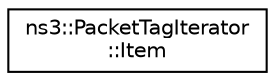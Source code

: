 digraph "Graphical Class Hierarchy"
{
 // LATEX_PDF_SIZE
  edge [fontname="Helvetica",fontsize="10",labelfontname="Helvetica",labelfontsize="10"];
  node [fontname="Helvetica",fontsize="10",shape=record];
  rankdir="LR";
  Node0 [label="ns3::PacketTagIterator\l::Item",height=0.2,width=0.4,color="black", fillcolor="white", style="filled",URL="$classns3_1_1_packet_tag_iterator_1_1_item.html",tooltip="Identifies a packet tag within a packet."];
}
